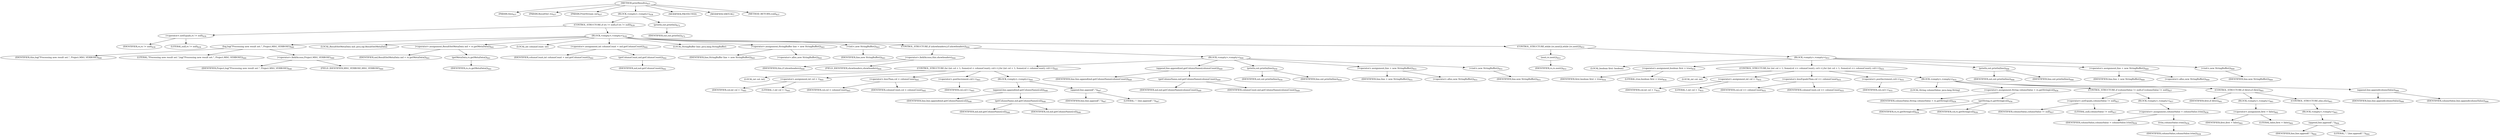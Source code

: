 digraph "printResults" {  
"1133" [label = <(METHOD,printResults)<SUB>637</SUB>> ]
"73" [label = <(PARAM,this)<SUB>637</SUB>> ]
"1134" [label = <(PARAM,ResultSet rs)<SUB>637</SUB>> ]
"1135" [label = <(PARAM,PrintStream out)<SUB>637</SUB>> ]
"1136" [label = <(BLOCK,&lt;empty&gt;,&lt;empty&gt;)<SUB>638</SUB>> ]
"1137" [label = <(CONTROL_STRUCTURE,if (rs != null),if (rs != null))<SUB>639</SUB>> ]
"1138" [label = <(&lt;operator&gt;.notEquals,rs != null)<SUB>639</SUB>> ]
"1139" [label = <(IDENTIFIER,rs,rs != null)<SUB>639</SUB>> ]
"1140" [label = <(LITERAL,null,rs != null)<SUB>639</SUB>> ]
"1141" [label = <(BLOCK,&lt;empty&gt;,&lt;empty&gt;)<SUB>639</SUB>> ]
"1142" [label = <(log,log(&quot;Processing new result set.&quot;, Project.MSG_VERBOSE))<SUB>640</SUB>> ]
"72" [label = <(IDENTIFIER,this,log(&quot;Processing new result set.&quot;, Project.MSG_VERBOSE))<SUB>640</SUB>> ]
"1143" [label = <(LITERAL,&quot;Processing new result set.&quot;,log(&quot;Processing new result set.&quot;, Project.MSG_VERBOSE))<SUB>640</SUB>> ]
"1144" [label = <(&lt;operator&gt;.fieldAccess,Project.MSG_VERBOSE)<SUB>640</SUB>> ]
"1145" [label = <(IDENTIFIER,Project,log(&quot;Processing new result set.&quot;, Project.MSG_VERBOSE))<SUB>640</SUB>> ]
"1146" [label = <(FIELD_IDENTIFIER,MSG_VERBOSE,MSG_VERBOSE)<SUB>640</SUB>> ]
"1147" [label = <(LOCAL,ResultSetMetaData md: java.sql.ResultSetMetaData)> ]
"1148" [label = <(&lt;operator&gt;.assignment,ResultSetMetaData md = rs.getMetaData())<SUB>641</SUB>> ]
"1149" [label = <(IDENTIFIER,md,ResultSetMetaData md = rs.getMetaData())<SUB>641</SUB>> ]
"1150" [label = <(getMetaData,rs.getMetaData())<SUB>641</SUB>> ]
"1151" [label = <(IDENTIFIER,rs,rs.getMetaData())<SUB>641</SUB>> ]
"1152" [label = <(LOCAL,int columnCount: int)> ]
"1153" [label = <(&lt;operator&gt;.assignment,int columnCount = md.getColumnCount())<SUB>642</SUB>> ]
"1154" [label = <(IDENTIFIER,columnCount,int columnCount = md.getColumnCount())<SUB>642</SUB>> ]
"1155" [label = <(getColumnCount,md.getColumnCount())<SUB>642</SUB>> ]
"1156" [label = <(IDENTIFIER,md,md.getColumnCount())<SUB>642</SUB>> ]
"75" [label = <(LOCAL,StringBuffer line: java.lang.StringBuffer)> ]
"1157" [label = <(&lt;operator&gt;.assignment,StringBuffer line = new StringBuffer())<SUB>643</SUB>> ]
"1158" [label = <(IDENTIFIER,line,StringBuffer line = new StringBuffer())<SUB>643</SUB>> ]
"1159" [label = <(&lt;operator&gt;.alloc,new StringBuffer())<SUB>643</SUB>> ]
"1160" [label = <(&lt;init&gt;,new StringBuffer())<SUB>643</SUB>> ]
"74" [label = <(IDENTIFIER,line,new StringBuffer())<SUB>643</SUB>> ]
"1161" [label = <(CONTROL_STRUCTURE,if (showheaders),if (showheaders))<SUB>644</SUB>> ]
"1162" [label = <(&lt;operator&gt;.fieldAccess,this.showheaders)<SUB>644</SUB>> ]
"1163" [label = <(IDENTIFIER,this,if (showheaders))<SUB>644</SUB>> ]
"1164" [label = <(FIELD_IDENTIFIER,showheaders,showheaders)<SUB>644</SUB>> ]
"1165" [label = <(BLOCK,&lt;empty&gt;,&lt;empty&gt;)<SUB>644</SUB>> ]
"1166" [label = <(CONTROL_STRUCTURE,for (int col = 1; Some(col &lt; columnCount); col++),for (int col = 1; Some(col &lt; columnCount); col++))<SUB>645</SUB>> ]
"1167" [label = <(LOCAL,int col: int)> ]
"1168" [label = <(&lt;operator&gt;.assignment,int col = 1)<SUB>645</SUB>> ]
"1169" [label = <(IDENTIFIER,col,int col = 1)<SUB>645</SUB>> ]
"1170" [label = <(LITERAL,1,int col = 1)<SUB>645</SUB>> ]
"1171" [label = <(&lt;operator&gt;.lessThan,col &lt; columnCount)<SUB>645</SUB>> ]
"1172" [label = <(IDENTIFIER,col,col &lt; columnCount)<SUB>645</SUB>> ]
"1173" [label = <(IDENTIFIER,columnCount,col &lt; columnCount)<SUB>645</SUB>> ]
"1174" [label = <(&lt;operator&gt;.postIncrement,col++)<SUB>645</SUB>> ]
"1175" [label = <(IDENTIFIER,col,col++)<SUB>645</SUB>> ]
"1176" [label = <(BLOCK,&lt;empty&gt;,&lt;empty&gt;)<SUB>645</SUB>> ]
"1177" [label = <(append,line.append(md.getColumnName(col)))<SUB>646</SUB>> ]
"1178" [label = <(IDENTIFIER,line,line.append(md.getColumnName(col)))<SUB>646</SUB>> ]
"1179" [label = <(getColumnName,md.getColumnName(col))<SUB>646</SUB>> ]
"1180" [label = <(IDENTIFIER,md,md.getColumnName(col))<SUB>646</SUB>> ]
"1181" [label = <(IDENTIFIER,col,md.getColumnName(col))<SUB>646</SUB>> ]
"1182" [label = <(append,line.append(&quot;,&quot;))<SUB>647</SUB>> ]
"1183" [label = <(IDENTIFIER,line,line.append(&quot;,&quot;))<SUB>647</SUB>> ]
"1184" [label = <(LITERAL,&quot;,&quot;,line.append(&quot;,&quot;))<SUB>647</SUB>> ]
"1185" [label = <(append,line.append(md.getColumnName(columnCount)))<SUB>649</SUB>> ]
"1186" [label = <(IDENTIFIER,line,line.append(md.getColumnName(columnCount)))<SUB>649</SUB>> ]
"1187" [label = <(getColumnName,md.getColumnName(columnCount))<SUB>649</SUB>> ]
"1188" [label = <(IDENTIFIER,md,md.getColumnName(columnCount))<SUB>649</SUB>> ]
"1189" [label = <(IDENTIFIER,columnCount,md.getColumnName(columnCount))<SUB>649</SUB>> ]
"1190" [label = <(println,out.println(line))<SUB>650</SUB>> ]
"1191" [label = <(IDENTIFIER,out,out.println(line))<SUB>650</SUB>> ]
"1192" [label = <(IDENTIFIER,line,out.println(line))<SUB>650</SUB>> ]
"1193" [label = <(&lt;operator&gt;.assignment,line = new StringBuffer())<SUB>651</SUB>> ]
"1194" [label = <(IDENTIFIER,line,line = new StringBuffer())<SUB>651</SUB>> ]
"1195" [label = <(&lt;operator&gt;.alloc,new StringBuffer())<SUB>651</SUB>> ]
"1196" [label = <(&lt;init&gt;,new StringBuffer())<SUB>651</SUB>> ]
"76" [label = <(IDENTIFIER,line,new StringBuffer())<SUB>651</SUB>> ]
"1197" [label = <(CONTROL_STRUCTURE,while (rs.next()),while (rs.next()))<SUB>653</SUB>> ]
"1198" [label = <(next,rs.next())<SUB>653</SUB>> ]
"1199" [label = <(IDENTIFIER,rs,rs.next())<SUB>653</SUB>> ]
"1200" [label = <(BLOCK,&lt;empty&gt;,&lt;empty&gt;)<SUB>653</SUB>> ]
"1201" [label = <(LOCAL,boolean first: boolean)> ]
"1202" [label = <(&lt;operator&gt;.assignment,boolean first = true)<SUB>654</SUB>> ]
"1203" [label = <(IDENTIFIER,first,boolean first = true)<SUB>654</SUB>> ]
"1204" [label = <(LITERAL,true,boolean first = true)<SUB>654</SUB>> ]
"1205" [label = <(CONTROL_STRUCTURE,for (int col = 1; Some(col &lt;= columnCount); col++),for (int col = 1; Some(col &lt;= columnCount); col++))<SUB>655</SUB>> ]
"1206" [label = <(LOCAL,int col: int)> ]
"1207" [label = <(&lt;operator&gt;.assignment,int col = 1)<SUB>655</SUB>> ]
"1208" [label = <(IDENTIFIER,col,int col = 1)<SUB>655</SUB>> ]
"1209" [label = <(LITERAL,1,int col = 1)<SUB>655</SUB>> ]
"1210" [label = <(&lt;operator&gt;.lessEqualsThan,col &lt;= columnCount)<SUB>655</SUB>> ]
"1211" [label = <(IDENTIFIER,col,col &lt;= columnCount)<SUB>655</SUB>> ]
"1212" [label = <(IDENTIFIER,columnCount,col &lt;= columnCount)<SUB>655</SUB>> ]
"1213" [label = <(&lt;operator&gt;.postIncrement,col++)<SUB>655</SUB>> ]
"1214" [label = <(IDENTIFIER,col,col++)<SUB>655</SUB>> ]
"1215" [label = <(BLOCK,&lt;empty&gt;,&lt;empty&gt;)<SUB>655</SUB>> ]
"1216" [label = <(LOCAL,String columnValue: java.lang.String)> ]
"1217" [label = <(&lt;operator&gt;.assignment,String columnValue = rs.getString(col))<SUB>656</SUB>> ]
"1218" [label = <(IDENTIFIER,columnValue,String columnValue = rs.getString(col))<SUB>656</SUB>> ]
"1219" [label = <(getString,rs.getString(col))<SUB>656</SUB>> ]
"1220" [label = <(IDENTIFIER,rs,rs.getString(col))<SUB>656</SUB>> ]
"1221" [label = <(IDENTIFIER,col,rs.getString(col))<SUB>656</SUB>> ]
"1222" [label = <(CONTROL_STRUCTURE,if (columnValue != null),if (columnValue != null))<SUB>657</SUB>> ]
"1223" [label = <(&lt;operator&gt;.notEquals,columnValue != null)<SUB>657</SUB>> ]
"1224" [label = <(IDENTIFIER,columnValue,columnValue != null)<SUB>657</SUB>> ]
"1225" [label = <(LITERAL,null,columnValue != null)<SUB>657</SUB>> ]
"1226" [label = <(BLOCK,&lt;empty&gt;,&lt;empty&gt;)<SUB>657</SUB>> ]
"1227" [label = <(&lt;operator&gt;.assignment,columnValue = columnValue.trim())<SUB>658</SUB>> ]
"1228" [label = <(IDENTIFIER,columnValue,columnValue = columnValue.trim())<SUB>658</SUB>> ]
"1229" [label = <(trim,columnValue.trim())<SUB>658</SUB>> ]
"1230" [label = <(IDENTIFIER,columnValue,columnValue.trim())<SUB>658</SUB>> ]
"1231" [label = <(CONTROL_STRUCTURE,if (first),if (first))<SUB>661</SUB>> ]
"1232" [label = <(IDENTIFIER,first,if (first))<SUB>661</SUB>> ]
"1233" [label = <(BLOCK,&lt;empty&gt;,&lt;empty&gt;)<SUB>661</SUB>> ]
"1234" [label = <(&lt;operator&gt;.assignment,first = false)<SUB>662</SUB>> ]
"1235" [label = <(IDENTIFIER,first,first = false)<SUB>662</SUB>> ]
"1236" [label = <(LITERAL,false,first = false)<SUB>662</SUB>> ]
"1237" [label = <(CONTROL_STRUCTURE,else,else)<SUB>663</SUB>> ]
"1238" [label = <(BLOCK,&lt;empty&gt;,&lt;empty&gt;)<SUB>663</SUB>> ]
"1239" [label = <(append,line.append(&quot;,&quot;))<SUB>664</SUB>> ]
"1240" [label = <(IDENTIFIER,line,line.append(&quot;,&quot;))<SUB>664</SUB>> ]
"1241" [label = <(LITERAL,&quot;,&quot;,line.append(&quot;,&quot;))<SUB>664</SUB>> ]
"1242" [label = <(append,line.append(columnValue))<SUB>666</SUB>> ]
"1243" [label = <(IDENTIFIER,line,line.append(columnValue))<SUB>666</SUB>> ]
"1244" [label = <(IDENTIFIER,columnValue,line.append(columnValue))<SUB>666</SUB>> ]
"1245" [label = <(println,out.println(line))<SUB>668</SUB>> ]
"1246" [label = <(IDENTIFIER,out,out.println(line))<SUB>668</SUB>> ]
"1247" [label = <(IDENTIFIER,line,out.println(line))<SUB>668</SUB>> ]
"1248" [label = <(&lt;operator&gt;.assignment,line = new StringBuffer())<SUB>669</SUB>> ]
"1249" [label = <(IDENTIFIER,line,line = new StringBuffer())<SUB>669</SUB>> ]
"1250" [label = <(&lt;operator&gt;.alloc,new StringBuffer())<SUB>669</SUB>> ]
"1251" [label = <(&lt;init&gt;,new StringBuffer())<SUB>669</SUB>> ]
"77" [label = <(IDENTIFIER,line,new StringBuffer())<SUB>669</SUB>> ]
"1252" [label = <(println,out.println())<SUB>672</SUB>> ]
"1253" [label = <(IDENTIFIER,out,out.println())<SUB>672</SUB>> ]
"1254" [label = <(MODIFIER,PROTECTED)> ]
"1255" [label = <(MODIFIER,VIRTUAL)> ]
"1256" [label = <(METHOD_RETURN,void)<SUB>637</SUB>> ]
  "1133" -> "73" 
  "1133" -> "1134" 
  "1133" -> "1135" 
  "1133" -> "1136" 
  "1133" -> "1254" 
  "1133" -> "1255" 
  "1133" -> "1256" 
  "1136" -> "1137" 
  "1136" -> "1252" 
  "1137" -> "1138" 
  "1137" -> "1141" 
  "1138" -> "1139" 
  "1138" -> "1140" 
  "1141" -> "1142" 
  "1141" -> "1147" 
  "1141" -> "1148" 
  "1141" -> "1152" 
  "1141" -> "1153" 
  "1141" -> "75" 
  "1141" -> "1157" 
  "1141" -> "1160" 
  "1141" -> "1161" 
  "1141" -> "1197" 
  "1142" -> "72" 
  "1142" -> "1143" 
  "1142" -> "1144" 
  "1144" -> "1145" 
  "1144" -> "1146" 
  "1148" -> "1149" 
  "1148" -> "1150" 
  "1150" -> "1151" 
  "1153" -> "1154" 
  "1153" -> "1155" 
  "1155" -> "1156" 
  "1157" -> "1158" 
  "1157" -> "1159" 
  "1160" -> "74" 
  "1161" -> "1162" 
  "1161" -> "1165" 
  "1162" -> "1163" 
  "1162" -> "1164" 
  "1165" -> "1166" 
  "1165" -> "1185" 
  "1165" -> "1190" 
  "1165" -> "1193" 
  "1165" -> "1196" 
  "1166" -> "1167" 
  "1166" -> "1168" 
  "1166" -> "1171" 
  "1166" -> "1174" 
  "1166" -> "1176" 
  "1168" -> "1169" 
  "1168" -> "1170" 
  "1171" -> "1172" 
  "1171" -> "1173" 
  "1174" -> "1175" 
  "1176" -> "1177" 
  "1176" -> "1182" 
  "1177" -> "1178" 
  "1177" -> "1179" 
  "1179" -> "1180" 
  "1179" -> "1181" 
  "1182" -> "1183" 
  "1182" -> "1184" 
  "1185" -> "1186" 
  "1185" -> "1187" 
  "1187" -> "1188" 
  "1187" -> "1189" 
  "1190" -> "1191" 
  "1190" -> "1192" 
  "1193" -> "1194" 
  "1193" -> "1195" 
  "1196" -> "76" 
  "1197" -> "1198" 
  "1197" -> "1200" 
  "1198" -> "1199" 
  "1200" -> "1201" 
  "1200" -> "1202" 
  "1200" -> "1205" 
  "1200" -> "1245" 
  "1200" -> "1248" 
  "1200" -> "1251" 
  "1202" -> "1203" 
  "1202" -> "1204" 
  "1205" -> "1206" 
  "1205" -> "1207" 
  "1205" -> "1210" 
  "1205" -> "1213" 
  "1205" -> "1215" 
  "1207" -> "1208" 
  "1207" -> "1209" 
  "1210" -> "1211" 
  "1210" -> "1212" 
  "1213" -> "1214" 
  "1215" -> "1216" 
  "1215" -> "1217" 
  "1215" -> "1222" 
  "1215" -> "1231" 
  "1215" -> "1242" 
  "1217" -> "1218" 
  "1217" -> "1219" 
  "1219" -> "1220" 
  "1219" -> "1221" 
  "1222" -> "1223" 
  "1222" -> "1226" 
  "1223" -> "1224" 
  "1223" -> "1225" 
  "1226" -> "1227" 
  "1227" -> "1228" 
  "1227" -> "1229" 
  "1229" -> "1230" 
  "1231" -> "1232" 
  "1231" -> "1233" 
  "1231" -> "1237" 
  "1233" -> "1234" 
  "1234" -> "1235" 
  "1234" -> "1236" 
  "1237" -> "1238" 
  "1238" -> "1239" 
  "1239" -> "1240" 
  "1239" -> "1241" 
  "1242" -> "1243" 
  "1242" -> "1244" 
  "1245" -> "1246" 
  "1245" -> "1247" 
  "1248" -> "1249" 
  "1248" -> "1250" 
  "1251" -> "77" 
  "1252" -> "1253" 
}
